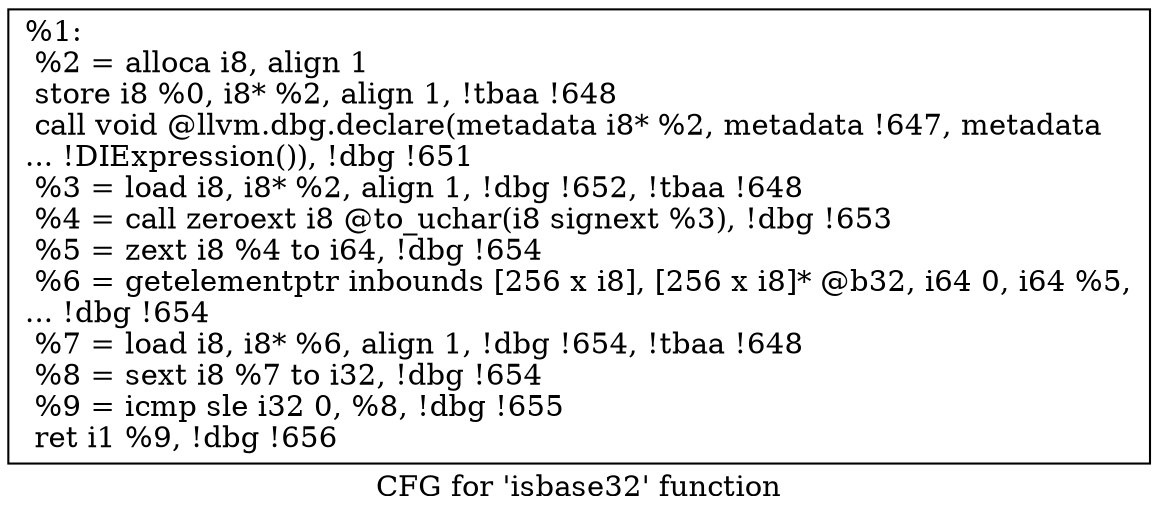 digraph "CFG for 'isbase32' function" {
	label="CFG for 'isbase32' function";

	Node0x115e3a0 [shape=record,label="{%1:\l  %2 = alloca i8, align 1\l  store i8 %0, i8* %2, align 1, !tbaa !648\l  call void @llvm.dbg.declare(metadata i8* %2, metadata !647, metadata\l... !DIExpression()), !dbg !651\l  %3 = load i8, i8* %2, align 1, !dbg !652, !tbaa !648\l  %4 = call zeroext i8 @to_uchar(i8 signext %3), !dbg !653\l  %5 = zext i8 %4 to i64, !dbg !654\l  %6 = getelementptr inbounds [256 x i8], [256 x i8]* @b32, i64 0, i64 %5,\l... !dbg !654\l  %7 = load i8, i8* %6, align 1, !dbg !654, !tbaa !648\l  %8 = sext i8 %7 to i32, !dbg !654\l  %9 = icmp sle i32 0, %8, !dbg !655\l  ret i1 %9, !dbg !656\l}"];
}
